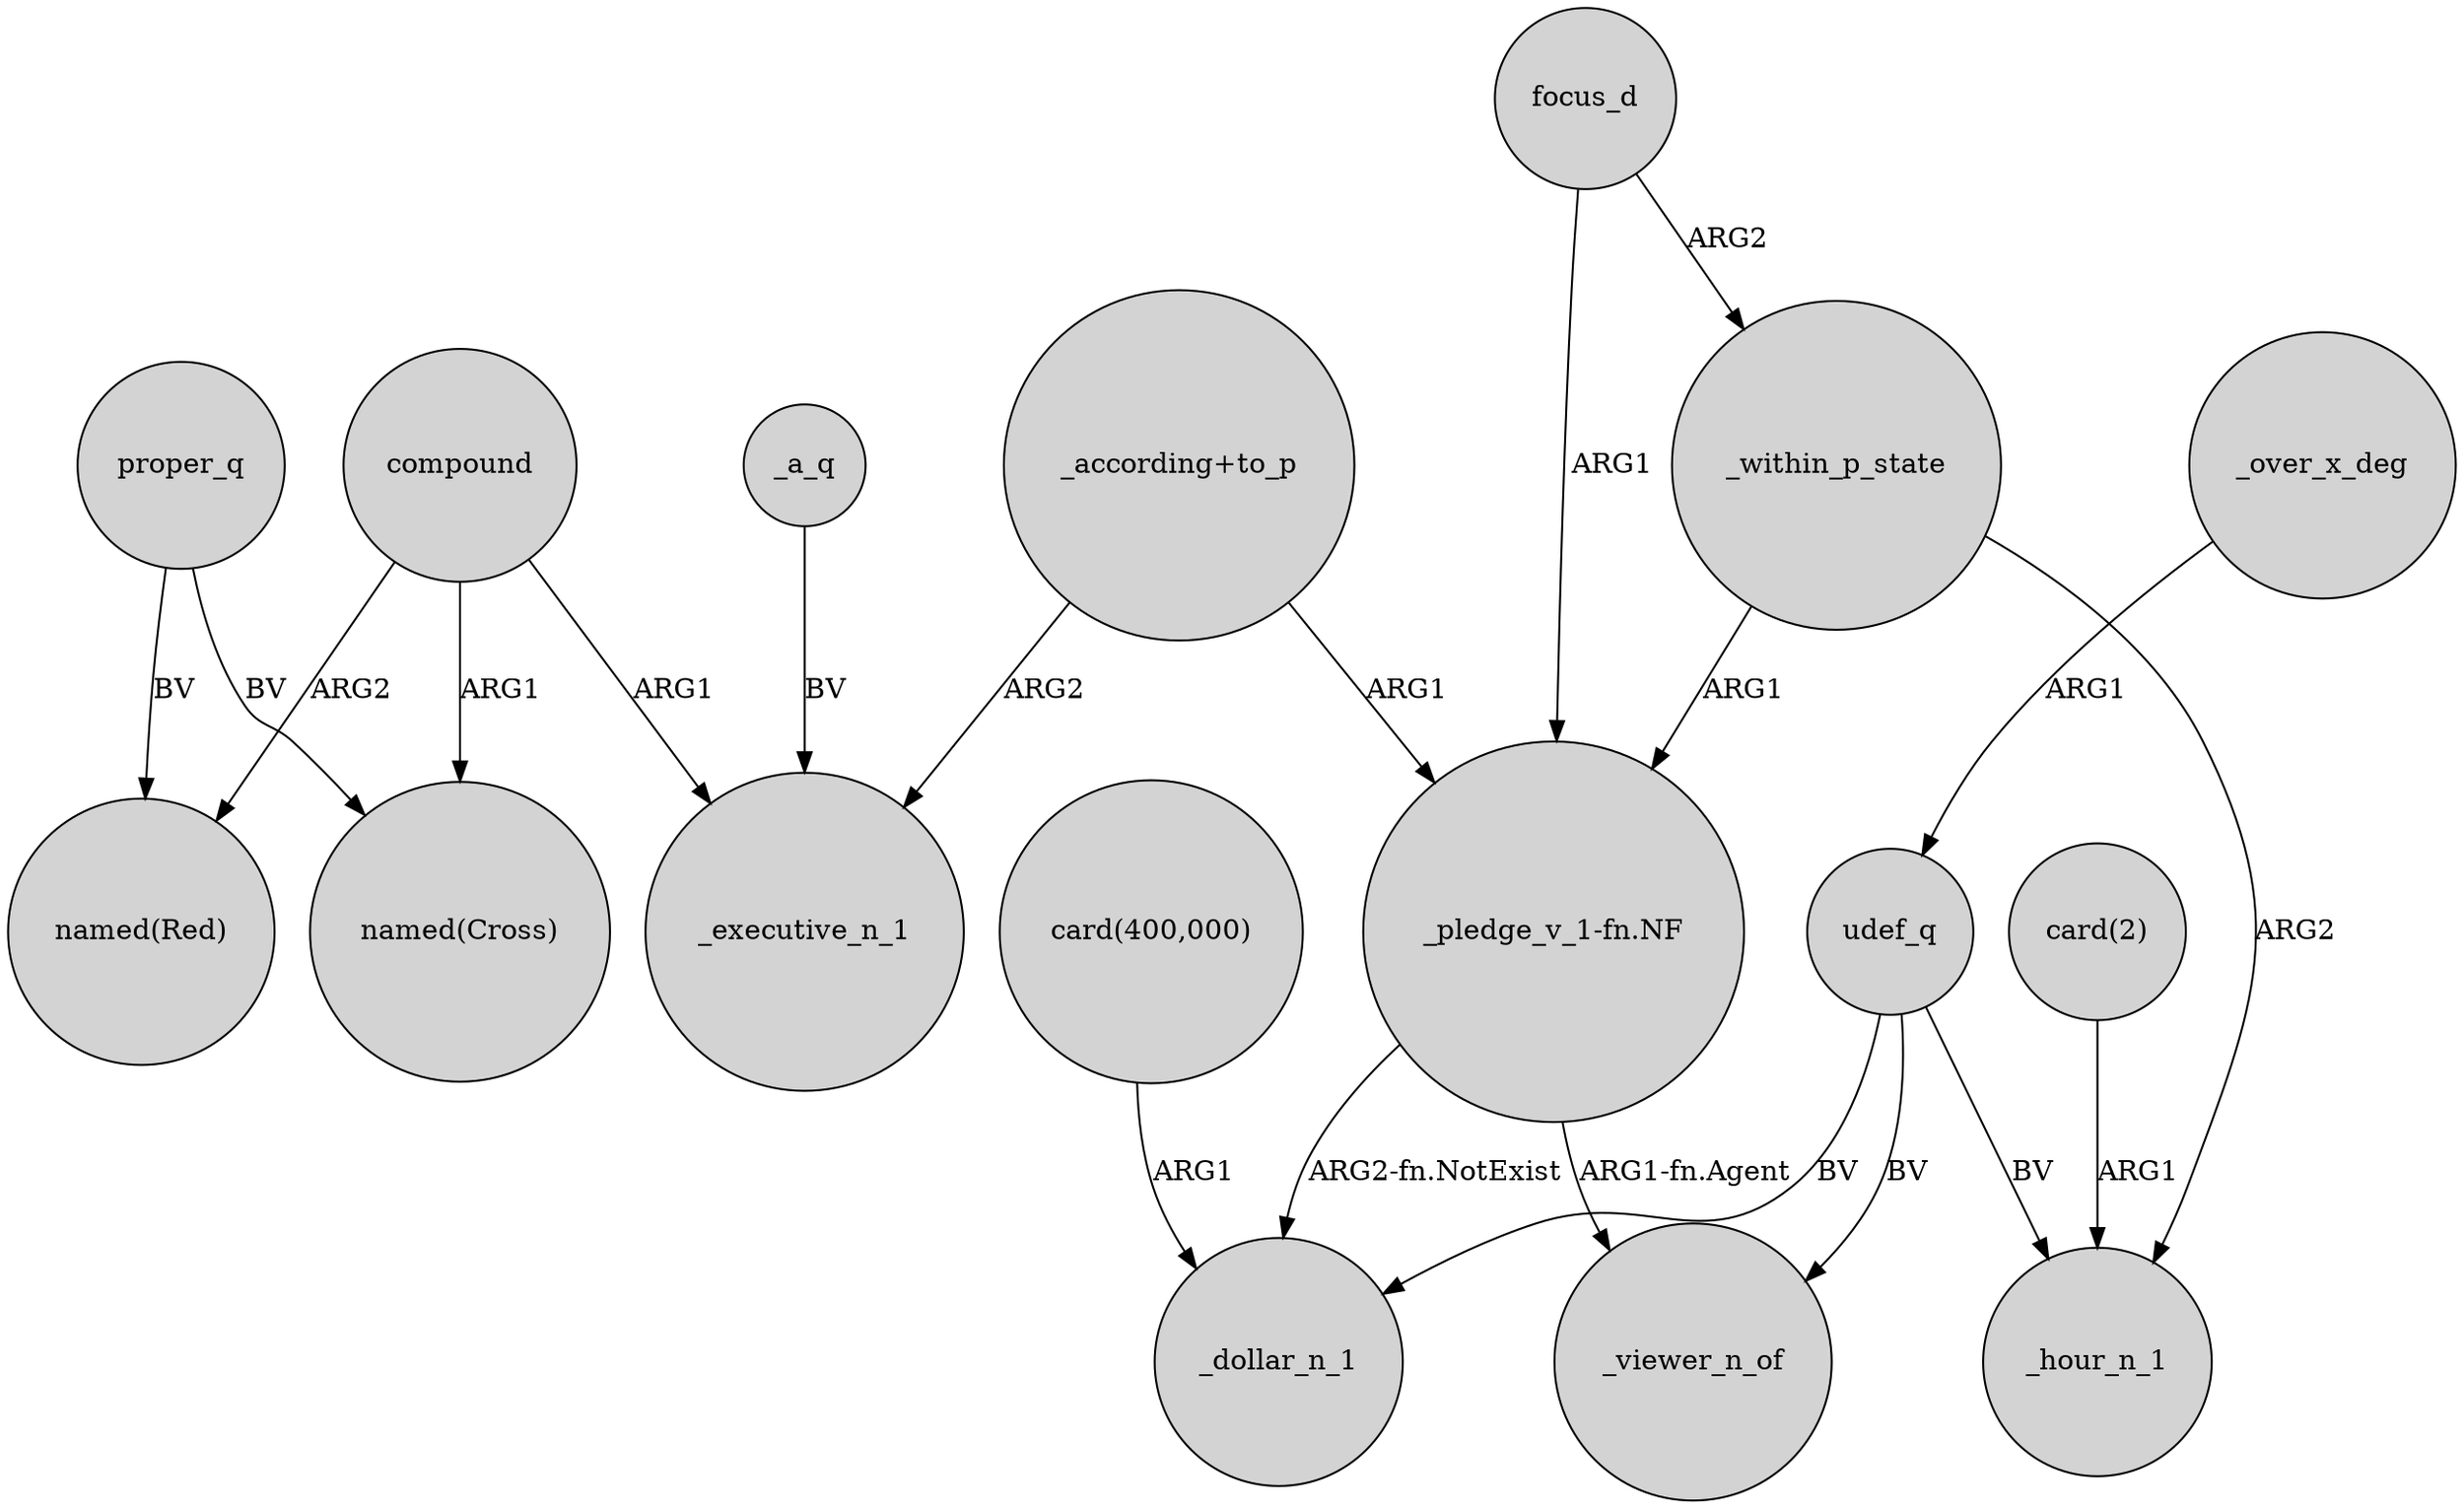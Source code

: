 digraph {
	node [shape=circle style=filled]
	proper_q -> "named(Cross)" [label=BV]
	"_pledge_v_1-fn.NF" -> _dollar_n_1 [label="ARG2-fn.NotExist"]
	udef_q -> _hour_n_1 [label=BV]
	compound -> _executive_n_1 [label=ARG1]
	_over_x_deg -> udef_q [label=ARG1]
	udef_q -> _viewer_n_of [label=BV]
	"card(400,000)" -> _dollar_n_1 [label=ARG1]
	_within_p_state -> "_pledge_v_1-fn.NF" [label=ARG1]
	focus_d -> _within_p_state [label=ARG2]
	focus_d -> "_pledge_v_1-fn.NF" [label=ARG1]
	"_according+to_p" -> "_pledge_v_1-fn.NF" [label=ARG1]
	"card(2)" -> _hour_n_1 [label=ARG1]
	proper_q -> "named(Red)" [label=BV]
	compound -> "named(Red)" [label=ARG2]
	"_according+to_p" -> _executive_n_1 [label=ARG2]
	_within_p_state -> _hour_n_1 [label=ARG2]
	_a_q -> _executive_n_1 [label=BV]
	compound -> "named(Cross)" [label=ARG1]
	"_pledge_v_1-fn.NF" -> _viewer_n_of [label="ARG1-fn.Agent"]
	udef_q -> _dollar_n_1 [label=BV]
}

